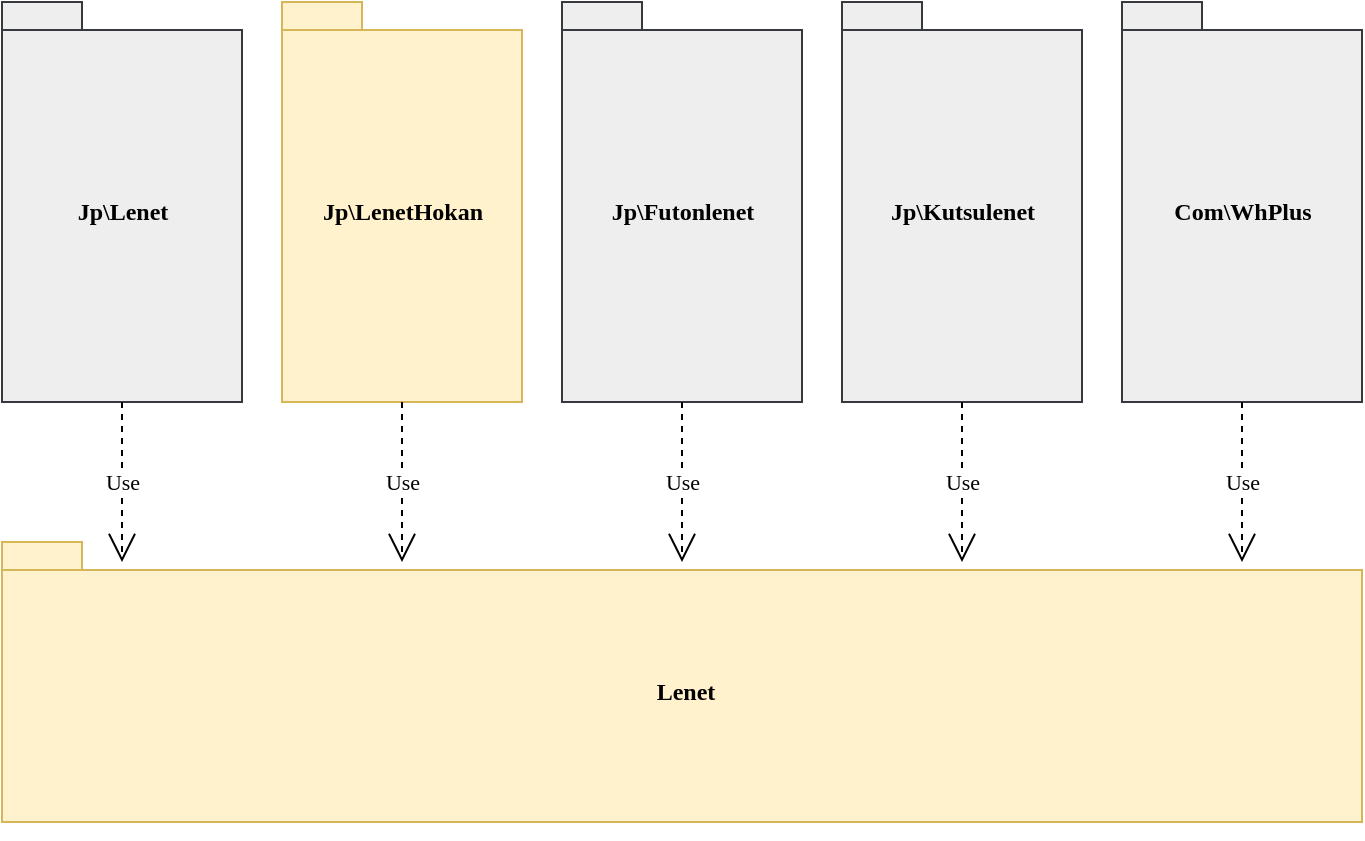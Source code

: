 <mxfile version="12.1.8" type="device" pages="1"><diagram id="Zqfob8ycsjWknq9x-AlH" name="ページ1"><mxGraphModel dx="631" dy="482" grid="1" gridSize="10" guides="1" tooltips="1" connect="1" arrows="1" fold="1" page="1" pageScale="1" pageWidth="827" pageHeight="1169" math="0" shadow="0"><root><mxCell id="0"/><mxCell id="1" parent="0"/><mxCell id="UAVSSk9O4sAEpwKwXof8-1" value="&amp;nbsp;Lenet" style="shape=folder;fontStyle=1;spacingTop=10;tabWidth=40;tabHeight=14;tabPosition=left;html=1;fillColor=#fff2cc;strokeColor=#d6b656;direction=east;fontFamily=Comic Sans MS;" parent="1" vertex="1"><mxGeometry x="80" y="410" width="680" height="140" as="geometry"/></mxCell><mxCell id="UAVSSk9O4sAEpwKwXof8-2" value="Jp\LenetHokan" style="shape=folder;fontStyle=1;spacingTop=10;tabWidth=40;tabHeight=14;tabPosition=left;html=1;direction=east;fillColor=#fff2cc;strokeColor=#d6b656;fontFamily=Comic Sans MS;" parent="1" vertex="1"><mxGeometry x="220" y="140" width="120" height="200" as="geometry"/></mxCell><mxCell id="UAVSSk9O4sAEpwKwXof8-13" value="Jp\Kutsulenet" style="shape=folder;fontStyle=1;spacingTop=10;tabWidth=40;tabHeight=14;tabPosition=left;html=1;direction=east;fillColor=#eeeeee;strokeColor=#36393d;fontFamily=Comic Sans MS;" parent="1" vertex="1"><mxGeometry x="500" y="140" width="120" height="200" as="geometry"/></mxCell><mxCell id="UAVSSk9O4sAEpwKwXof8-14" value="Jp\Futonlenet" style="shape=folder;fontStyle=1;spacingTop=10;tabWidth=40;tabHeight=14;tabPosition=left;html=1;direction=east;fillColor=#eeeeee;strokeColor=#36393d;fontFamily=Comic Sans MS;" parent="1" vertex="1"><mxGeometry x="360" y="140" width="120" height="200" as="geometry"/></mxCell><mxCell id="UAVSSk9O4sAEpwKwXof8-15" value="Com\WhPlus" style="shape=folder;fontStyle=1;spacingTop=10;tabWidth=40;tabHeight=14;tabPosition=left;html=1;direction=east;fillColor=#eeeeee;strokeColor=#36393d;fontFamily=Comic Sans MS;" parent="1" vertex="1"><mxGeometry x="640" y="140" width="120" height="200" as="geometry"/></mxCell><mxCell id="UAVSSk9O4sAEpwKwXof8-16" value="Jp\Lenet" style="shape=folder;fontStyle=1;spacingTop=10;tabWidth=40;tabHeight=14;tabPosition=left;html=1;fillColor=#eeeeee;strokeColor=#36393d;direction=east;fontFamily=Comic Sans MS;" parent="1" vertex="1"><mxGeometry x="80" y="140" width="120" height="200" as="geometry"/></mxCell><mxCell id="UAVSSk9O4sAEpwKwXof8-34" value="Use" style="endArrow=open;endSize=12;dashed=1;html=1;exitX=0.5;exitY=1;exitDx=0;exitDy=0;exitPerimeter=0;fontFamily=Comic Sans MS;" parent="1" source="UAVSSk9O4sAEpwKwXof8-14" edge="1"><mxGeometry width="160" relative="1" as="geometry"><mxPoint x="250" y="348" as="sourcePoint"/><mxPoint x="420" y="420" as="targetPoint"/></mxGeometry></mxCell><mxCell id="UAVSSk9O4sAEpwKwXof8-37" value="Use" style="endArrow=open;endSize=12;dashed=1;html=1;exitX=0.5;exitY=1;exitDx=0;exitDy=0;exitPerimeter=0;fontFamily=Comic Sans MS;" parent="1" source="UAVSSk9O4sAEpwKwXof8-2" edge="1"><mxGeometry width="160" relative="1" as="geometry"><mxPoint x="80" y="540" as="sourcePoint"/><mxPoint x="280" y="420" as="targetPoint"/></mxGeometry></mxCell><mxCell id="UAVSSk9O4sAEpwKwXof8-38" value="Use" style="endArrow=open;endSize=12;dashed=1;html=1;exitX=0.5;exitY=1;exitDx=0;exitDy=0;exitPerimeter=0;fontFamily=Comic Sans MS;" parent="1" source="UAVSSk9O4sAEpwKwXof8-13" edge="1"><mxGeometry width="160" relative="1" as="geometry"><mxPoint x="250" y="350" as="sourcePoint"/><mxPoint x="560" y="420" as="targetPoint"/></mxGeometry></mxCell><mxCell id="UAVSSk9O4sAEpwKwXof8-39" value="Use" style="endArrow=open;endSize=12;dashed=1;html=1;exitX=0.5;exitY=1;exitDx=0;exitDy=0;exitPerimeter=0;fontFamily=Comic Sans MS;" parent="1" source="UAVSSk9O4sAEpwKwXof8-16" edge="1"><mxGeometry width="160" relative="1" as="geometry"><mxPoint x="260" y="360" as="sourcePoint"/><mxPoint x="140" y="420" as="targetPoint"/></mxGeometry></mxCell><mxCell id="UAVSSk9O4sAEpwKwXof8-40" value="Use" style="endArrow=open;endSize=12;dashed=1;html=1;exitX=0.5;exitY=1;exitDx=0;exitDy=0;exitPerimeter=0;fontFamily=Comic Sans MS;" parent="1" source="UAVSSk9O4sAEpwKwXof8-15" edge="1"><mxGeometry width="160" relative="1" as="geometry"><mxPoint x="140" y="350" as="sourcePoint"/><mxPoint x="700" y="420" as="targetPoint"/></mxGeometry></mxCell><mxCell id="UAVSSk9O4sAEpwKwXof8-46" style="edgeStyle=orthogonalEdgeStyle;rounded=0;orthogonalLoop=1;jettySize=auto;html=1;exitX=0.5;exitY=1;exitDx=0;exitDy=0;exitPerimeter=0;" parent="1" source="UAVSSk9O4sAEpwKwXof8-1" target="UAVSSk9O4sAEpwKwXof8-1" edge="1"><mxGeometry relative="1" as="geometry"/></mxCell><mxCell id="UAVSSk9O4sAEpwKwXof8-47" style="edgeStyle=orthogonalEdgeStyle;rounded=0;orthogonalLoop=1;jettySize=auto;html=1;exitX=0.5;exitY=1;exitDx=0;exitDy=0;exitPerimeter=0;fontFamily=Comic Sans MS;" parent="1" source="UAVSSk9O4sAEpwKwXof8-1" target="UAVSSk9O4sAEpwKwXof8-1" edge="1"><mxGeometry relative="1" as="geometry"/></mxCell></root></mxGraphModel></diagram></mxfile>
